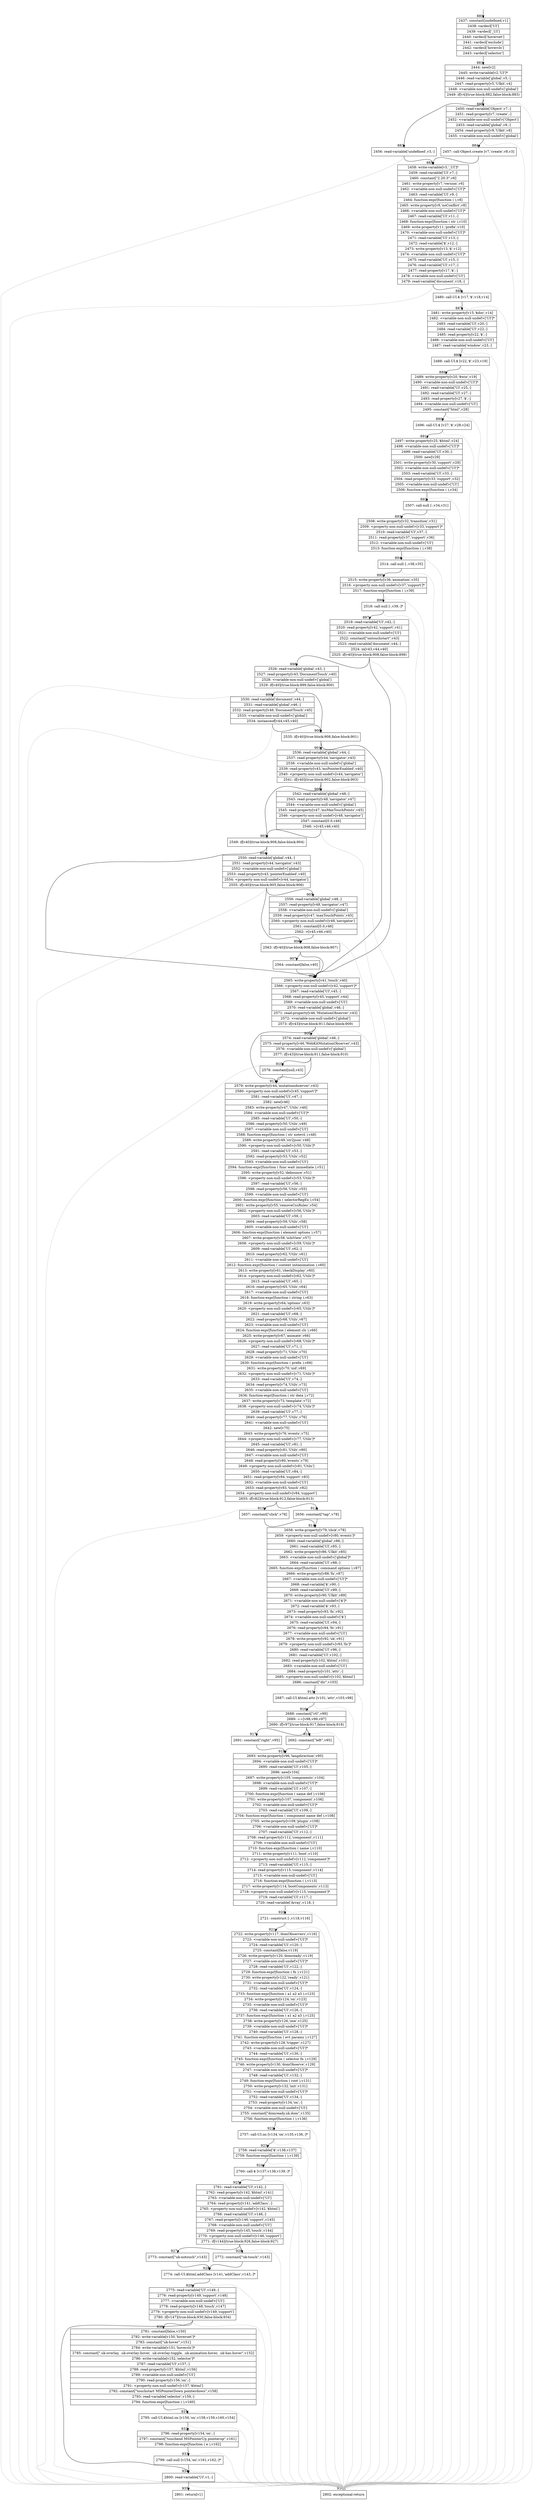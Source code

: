 digraph {
rankdir="TD"
BB_entry5[shape=none,label=""];
BB_entry5 -> BB880 [tailport=s, headport=n, headlabel="    880"]
BB880 [shape=record label="{2437: constant[undefined,v1]|2438: vardecl['UI']|2439: vardecl['_UI']|2440: vardecl['hoverset']|2441: vardecl['exclude']|2442: vardecl['hovercls']|2443: vardecl['selector']}" ] 
BB880 -> BB881 [tailport=s, headport=n, headlabel="      881"]
BB881 [shape=record label="{2444: new[v2]|2445: write-variable[v2,'UI']*|2446: read-variable['global',v5,-]|2447: read-property[v5,'UIkit',v4]|2448: \<variable-non-null-undef\>['global']|2449: if[v4](true-block:882,false-block:883)}" ] 
BB881 -> BB882 [tailport=s, headport=n, headlabel="      882"]
BB881 -> BB883 [tailport=s, headport=n, headlabel="      883"]
BB881 -> BB936 [tailport=s, headport=n, color=gray, headlabel="      936"]
BB882 [shape=record label="{2450: read-variable['Object',v7,-]|2451: read-property[v7,'create',-]|2452: \<variable-non-null-undef\>['Object']|2453: read-variable['global',v9,-]|2454: read-property[v9,'UIkit',v8]|2455: \<variable-non-null-undef\>['global']}" ] 
BB882 -> BB884 [tailport=s, headport=n, headlabel="      884"]
BB882 -> BB936 [tailport=s, headport=n, color=gray]
BB883 [shape=record label="{2456: read-variable['undefined',v3,-]}" ] 
BB883 -> BB885 [tailport=s, headport=n, headlabel="      885"]
BB883 -> BB936 [tailport=s, headport=n, color=gray]
BB884 [shape=record label="{2457: call-Object.create [v7,'create',v8,v3]}" ] 
BB884 -> BB885 [tailport=s, headport=n]
BB884 -> BB936 [tailport=s, headport=n, color=gray]
BB885 [shape=record label="{2458: write-variable[v3,'_UI']*|2459: read-variable['UI',v7,-]|2460: constant[\"2.20.3\",v6]|2461: write-property[v7,'version',v6]|2462: \<variable-non-null-undef\>['UI']*|2463: read-variable['UI',v9,-]|2464: function-expr[function ( ),v8]|2465: write-property[v9,'noConflict',v8]|2466: \<variable-non-null-undef\>['UI']*|2467: read-variable['UI',v11,-]|2468: function-expr[function ( str ),v10]|2469: write-property[v11,'prefix',v10]|2470: \<variable-non-null-undef\>['UI']*|2471: read-variable['UI',v13,-]|2472: read-variable['$',v12,-]|2473: write-property[v13,'$',v12]|2474: \<variable-non-null-undef\>['UI']*|2475: read-variable['UI',v15,-]|2476: read-variable['UI',v17,-]|2477: read-property[v17,'$',-]|2478: \<variable-non-null-undef\>['UI']|2479: read-variable['document',v18,-]}" ] 
BB885 -> BB886 [tailport=s, headport=n, headlabel="      886"]
BB885 -> BB936 [tailport=s, headport=n, color=gray]
BB886 [shape=record label="{2480: call-UI.$ [v17,'$',v18,v14]}" ] 
BB886 -> BB887 [tailport=s, headport=n, headlabel="      887"]
BB886 -> BB936 [tailport=s, headport=n, color=gray]
BB887 [shape=record label="{2481: write-property[v15,'$doc',v14]|2482: \<variable-non-null-undef\>['UI']*|2483: read-variable['UI',v20,-]|2484: read-variable['UI',v22,-]|2485: read-property[v22,'$',-]|2486: \<variable-non-null-undef\>['UI']|2487: read-variable['window',v23,-]}" ] 
BB887 -> BB888 [tailport=s, headport=n, headlabel="      888"]
BB887 -> BB936 [tailport=s, headport=n, color=gray]
BB888 [shape=record label="{2488: call-UI.$ [v22,'$',v23,v19]}" ] 
BB888 -> BB889 [tailport=s, headport=n, headlabel="      889"]
BB888 -> BB936 [tailport=s, headport=n, color=gray]
BB889 [shape=record label="{2489: write-property[v20,'$win',v19]|2490: \<variable-non-null-undef\>['UI']*|2491: read-variable['UI',v25,-]|2492: read-variable['UI',v27,-]|2493: read-property[v27,'$',-]|2494: \<variable-non-null-undef\>['UI']|2495: constant[\"html\",v28]}" ] 
BB889 -> BB890 [tailport=s, headport=n, headlabel="      890"]
BB889 -> BB936 [tailport=s, headport=n, color=gray]
BB890 [shape=record label="{2496: call-UI.$ [v27,'$',v28,v24]}" ] 
BB890 -> BB891 [tailport=s, headport=n, headlabel="      891"]
BB890 -> BB936 [tailport=s, headport=n, color=gray]
BB891 [shape=record label="{2497: write-property[v25,'$html',v24]|2498: \<variable-non-null-undef\>['UI']*|2499: read-variable['UI',v30,-]|2500: new[v29]|2501: write-property[v30,'support',v29]|2502: \<variable-non-null-undef\>['UI']*|2503: read-variable['UI',v33,-]|2504: read-property[v33,'support',v32]|2505: \<variable-non-null-undef\>['UI']|2506: function-expr[function ( ),v34]}" ] 
BB891 -> BB892 [tailport=s, headport=n, headlabel="      892"]
BB891 -> BB936 [tailport=s, headport=n, color=gray]
BB892 [shape=record label="{2507: call-null [-,v34,v31]}" ] 
BB892 -> BB893 [tailport=s, headport=n, headlabel="      893"]
BB892 -> BB936 [tailport=s, headport=n, color=gray]
BB893 [shape=record label="{2508: write-property[v32,'transition',v31]|2509: \<property-non-null-undef\>[v33,'support']*|2510: read-variable['UI',v37,-]|2511: read-property[v37,'support',v36]|2512: \<variable-non-null-undef\>['UI']|2513: function-expr[function ( ),v38]}" ] 
BB893 -> BB894 [tailport=s, headport=n, headlabel="      894"]
BB893 -> BB936 [tailport=s, headport=n, color=gray]
BB894 [shape=record label="{2514: call-null [-,v38,v35]}" ] 
BB894 -> BB895 [tailport=s, headport=n, headlabel="      895"]
BB894 -> BB936 [tailport=s, headport=n, color=gray]
BB895 [shape=record label="{2515: write-property[v36,'animation',v35]|2516: \<property-non-null-undef\>[v37,'support']*|2517: function-expr[function ( ),v39]}" ] 
BB895 -> BB896 [tailport=s, headport=n, headlabel="      896"]
BB895 -> BB936 [tailport=s, headport=n, color=gray]
BB896 [shape=record label="{2518: call-null [-,v39,-]*}" ] 
BB896 -> BB897 [tailport=s, headport=n, headlabel="      897"]
BB896 -> BB936 [tailport=s, headport=n, color=gray]
BB897 [shape=record label="{2519: read-variable['UI',v42,-]|2520: read-property[v42,'support',v41]|2521: \<variable-non-null-undef\>['UI']|2522: constant[\"ontouchstart\",v43]|2523: read-variable['document',v44,-]|2524: in[v43,v44,v40]|2525: if[v40](true-block:908,false-block:898)}" ] 
BB897 -> BB908 [tailport=s, headport=n, headlabel="      908"]
BB897 -> BB898 [tailport=s, headport=n, headlabel="      898"]
BB897 -> BB936 [tailport=s, headport=n, color=gray]
BB898 [shape=record label="{2526: read-variable['global',v43,-]|2527: read-property[v43,'DocumentTouch',v40]|2528: \<variable-non-null-undef\>['global']|2529: if[v40](true-block:899,false-block:900)}" ] 
BB898 -> BB900 [tailport=s, headport=n, headlabel="      900"]
BB898 -> BB899 [tailport=s, headport=n, headlabel="      899"]
BB898 -> BB936 [tailport=s, headport=n, color=gray]
BB899 [shape=record label="{2530: read-variable['document',v44,-]|2531: read-variable['global',v46,-]|2532: read-property[v46,'DocumentTouch',v45]|2533: \<variable-non-null-undef\>['global']|2534: instanceof[v44,v45,v40]}" ] 
BB899 -> BB900 [tailport=s, headport=n]
BB899 -> BB936 [tailport=s, headport=n, color=gray]
BB900 [shape=record label="{2535: if[v40](true-block:908,false-block:901)}" ] 
BB900 -> BB908 [tailport=s, headport=n]
BB900 -> BB901 [tailport=s, headport=n, headlabel="      901"]
BB901 [shape=record label="{2536: read-variable['global',v44,-]|2537: read-property[v44,'navigator',v43]|2538: \<variable-non-null-undef\>['global']|2539: read-property[v43,'msPointerEnabled',v40]|2540: \<property-non-null-undef\>[v44,'navigator']|2541: if[v40](true-block:902,false-block:903)}" ] 
BB901 -> BB903 [tailport=s, headport=n, headlabel="      903"]
BB901 -> BB902 [tailport=s, headport=n, headlabel="      902"]
BB901 -> BB936 [tailport=s, headport=n, color=gray]
BB902 [shape=record label="{2542: read-variable['global',v48,-]|2543: read-property[v48,'navigator',v47]|2544: \<variable-non-null-undef\>['global']|2545: read-property[v47,'msMaxTouchPoints',v45]|2546: \<property-non-null-undef\>[v48,'navigator']|2547: constant[0.0,v46]|2548: \>[v45,v46,v40]}" ] 
BB902 -> BB903 [tailport=s, headport=n]
BB902 -> BB936 [tailport=s, headport=n, color=gray]
BB903 [shape=record label="{2549: if[v40](true-block:908,false-block:904)}" ] 
BB903 -> BB908 [tailport=s, headport=n]
BB903 -> BB904 [tailport=s, headport=n, headlabel="      904"]
BB904 [shape=record label="{2550: read-variable['global',v44,-]|2551: read-property[v44,'navigator',v43]|2552: \<variable-non-null-undef\>['global']|2553: read-property[v43,'pointerEnabled',v40]|2554: \<property-non-null-undef\>[v44,'navigator']|2555: if[v40](true-block:905,false-block:906)}" ] 
BB904 -> BB906 [tailport=s, headport=n, headlabel="      906"]
BB904 -> BB905 [tailport=s, headport=n, headlabel="      905"]
BB904 -> BB936 [tailport=s, headport=n, color=gray]
BB905 [shape=record label="{2556: read-variable['global',v48,-]|2557: read-property[v48,'navigator',v47]|2558: \<variable-non-null-undef\>['global']|2559: read-property[v47,'maxTouchPoints',v45]|2560: \<property-non-null-undef\>[v48,'navigator']|2561: constant[0.0,v46]|2562: \>[v45,v46,v40]}" ] 
BB905 -> BB906 [tailport=s, headport=n]
BB905 -> BB936 [tailport=s, headport=n, color=gray]
BB906 [shape=record label="{2563: if[v40](true-block:908,false-block:907)}" ] 
BB906 -> BB908 [tailport=s, headport=n]
BB906 -> BB907 [tailport=s, headport=n, headlabel="      907"]
BB907 [shape=record label="{2564: constant[false,v40]}" ] 
BB907 -> BB908 [tailport=s, headport=n]
BB908 [shape=record label="{2565: write-property[v41,'touch',v40]|2566: \<property-non-null-undef\>[v42,'support']*|2567: read-variable['UI',v45,-]|2568: read-property[v45,'support',v44]|2569: \<variable-non-null-undef\>['UI']|2570: read-variable['global',v46,-]|2571: read-property[v46,'MutationObserver',v43]|2572: \<variable-non-null-undef\>['global']|2573: if[v43](true-block:911,false-block:909)}" ] 
BB908 -> BB911 [tailport=s, headport=n, headlabel="      911"]
BB908 -> BB909 [tailport=s, headport=n, headlabel="      909"]
BB908 -> BB936 [tailport=s, headport=n, color=gray]
BB909 [shape=record label="{2574: read-variable['global',v46,-]|2575: read-property[v46,'WebKitMutationObserver',v43]|2576: \<variable-non-null-undef\>['global']|2577: if[v43](true-block:911,false-block:910)}" ] 
BB909 -> BB911 [tailport=s, headport=n]
BB909 -> BB910 [tailport=s, headport=n, headlabel="      910"]
BB909 -> BB936 [tailport=s, headport=n, color=gray]
BB910 [shape=record label="{2578: constant[null,v43]}" ] 
BB910 -> BB911 [tailport=s, headport=n]
BB911 [shape=record label="{2579: write-property[v44,'mutationobserver',v43]|2580: \<property-non-null-undef\>[v45,'support']*|2581: read-variable['UI',v47,-]|2582: new[v46]|2583: write-property[v47,'Utils',v46]|2584: \<variable-non-null-undef\>['UI']*|2585: read-variable['UI',v50,-]|2586: read-property[v50,'Utils',v49]|2587: \<variable-non-null-undef\>['UI']|2588: function-expr[function ( str notevil ),v48]|2589: write-property[v49,'str2json',v48]|2590: \<property-non-null-undef\>[v50,'Utils']*|2591: read-variable['UI',v53,-]|2592: read-property[v53,'Utils',v52]|2593: \<variable-non-null-undef\>['UI']|2594: function-expr[function ( func wait immediate ),v51]|2595: write-property[v52,'debounce',v51]|2596: \<property-non-null-undef\>[v53,'Utils']*|2597: read-variable['UI',v56,-]|2598: read-property[v56,'Utils',v55]|2599: \<variable-non-null-undef\>['UI']|2600: function-expr[function ( selectorRegEx ),v54]|2601: write-property[v55,'removeCssRules',v54]|2602: \<property-non-null-undef\>[v56,'Utils']*|2603: read-variable['UI',v59,-]|2604: read-property[v59,'Utils',v58]|2605: \<variable-non-null-undef\>['UI']|2606: function-expr[function ( element options ),v57]|2607: write-property[v58,'isInView',v57]|2608: \<property-non-null-undef\>[v59,'Utils']*|2609: read-variable['UI',v62,-]|2610: read-property[v62,'Utils',v61]|2611: \<variable-non-null-undef\>['UI']|2612: function-expr[function ( context initanimation ),v60]|2613: write-property[v61,'checkDisplay',v60]|2614: \<property-non-null-undef\>[v62,'Utils']*|2615: read-variable['UI',v65,-]|2616: read-property[v65,'Utils',v64]|2617: \<variable-non-null-undef\>['UI']|2618: function-expr[function ( string ),v63]|2619: write-property[v64,'options',v63]|2620: \<property-non-null-undef\>[v65,'Utils']*|2621: read-variable['UI',v68,-]|2622: read-property[v68,'Utils',v67]|2623: \<variable-non-null-undef\>['UI']|2624: function-expr[function ( element cls ),v66]|2625: write-property[v67,'animate',v66]|2626: \<property-non-null-undef\>[v68,'Utils']*|2627: read-variable['UI',v71,-]|2628: read-property[v71,'Utils',v70]|2629: \<variable-non-null-undef\>['UI']|2630: function-expr[function ( prefix ),v69]|2631: write-property[v70,'uid',v69]|2632: \<property-non-null-undef\>[v71,'Utils']*|2633: read-variable['UI',v74,-]|2634: read-property[v74,'Utils',v73]|2635: \<variable-non-null-undef\>['UI']|2636: function-expr[function ( str data ),v72]|2637: write-property[v73,'template',v72]|2638: \<property-non-null-undef\>[v74,'Utils']*|2639: read-variable['UI',v77,-]|2640: read-property[v77,'Utils',v76]|2641: \<variable-non-null-undef\>['UI']|2642: new[v75]|2643: write-property[v76,'events',v75]|2644: \<property-non-null-undef\>[v77,'Utils']*|2645: read-variable['UI',v81,-]|2646: read-property[v81,'Utils',v80]|2647: \<variable-non-null-undef\>['UI']|2648: read-property[v80,'events',v79]|2649: \<property-non-null-undef\>[v81,'Utils']|2650: read-variable['UI',v84,-]|2651: read-property[v84,'support',v83]|2652: \<variable-non-null-undef\>['UI']|2653: read-property[v83,'touch',v82]|2654: \<property-non-null-undef\>[v84,'support']|2655: if[v82](true-block:912,false-block:913)}" ] 
BB911 -> BB912 [tailport=s, headport=n, headlabel="      912"]
BB911 -> BB913 [tailport=s, headport=n, headlabel="      913"]
BB911 -> BB936 [tailport=s, headport=n, color=gray]
BB912 [shape=record label="{2656: constant[\"tap\",v78]}" ] 
BB912 -> BB914 [tailport=s, headport=n, headlabel="      914"]
BB913 [shape=record label="{2657: constant[\"click\",v78]}" ] 
BB913 -> BB914 [tailport=s, headport=n]
BB914 [shape=record label="{2658: write-property[v79,'click',v78]|2659: \<property-non-null-undef\>[v80,'events']*|2660: read-variable['global',v86,-]|2661: read-variable['UI',v85,-]|2662: write-property[v86,'UIkit',v85]|2663: \<variable-non-null-undef\>['global']*|2664: read-variable['UI',v88,-]|2665: function-expr[function ( command options ),v87]|2666: write-property[v88,'fn',v87]|2667: \<variable-non-null-undef\>['UI']*|2668: read-variable['$',v90,-]|2669: read-variable['UI',v89,-]|2670: write-property[v90,'UIkit',v89]|2671: \<variable-non-null-undef\>['$']*|2672: read-variable['$',v93,-]|2673: read-property[v93,'fn',v92]|2674: \<variable-non-null-undef\>['$']|2675: read-variable['UI',v94,-]|2676: read-property[v94,'fn',v91]|2677: \<variable-non-null-undef\>['UI']|2678: write-property[v92,'uk',v91]|2679: \<property-non-null-undef\>[v93,'fn']*|2680: read-variable['UI',v96,-]|2681: read-variable['UI',v102,-]|2682: read-property[v102,'$html',v101]|2683: \<variable-non-null-undef\>['UI']|2684: read-property[v101,'attr',-]|2685: \<property-non-null-undef\>[v102,'$html']|2686: constant[\"dir\",v103]}" ] 
BB914 -> BB915 [tailport=s, headport=n, headlabel="      915"]
BB914 -> BB936 [tailport=s, headport=n, color=gray]
BB915 [shape=record label="{2687: call-UI.$html.attr [v101,'attr',v103,v98]}" ] 
BB915 -> BB916 [tailport=s, headport=n, headlabel="      916"]
BB915 -> BB936 [tailport=s, headport=n, color=gray]
BB916 [shape=record label="{2688: constant[\"rtl\",v99]|2689: ==[v98,v99,v97]|2690: if[v97](true-block:917,false-block:918)}" ] 
BB916 -> BB917 [tailport=s, headport=n, headlabel="      917"]
BB916 -> BB918 [tailport=s, headport=n, headlabel="      918"]
BB916 -> BB936 [tailport=s, headport=n, color=gray]
BB917 [shape=record label="{2691: constant[\"right\",v95]}" ] 
BB917 -> BB919 [tailport=s, headport=n, headlabel="      919"]
BB918 [shape=record label="{2692: constant[\"left\",v95]}" ] 
BB918 -> BB919 [tailport=s, headport=n]
BB919 [shape=record label="{2693: write-property[v96,'langdirection',v95]|2694: \<variable-non-null-undef\>['UI']*|2695: read-variable['UI',v105,-]|2696: new[v104]|2697: write-property[v105,'components',v104]|2698: \<variable-non-null-undef\>['UI']*|2699: read-variable['UI',v107,-]|2700: function-expr[function ( name def ),v106]|2701: write-property[v107,'component',v106]|2702: \<variable-non-null-undef\>['UI']*|2703: read-variable['UI',v109,-]|2704: function-expr[function ( component name def ),v108]|2705: write-property[v109,'plugin',v108]|2706: \<variable-non-null-undef\>['UI']*|2707: read-variable['UI',v112,-]|2708: read-property[v112,'component',v111]|2709: \<variable-non-null-undef\>['UI']|2710: function-expr[function ( name ),v110]|2711: write-property[v111,'boot',v110]|2712: \<property-non-null-undef\>[v112,'component']*|2713: read-variable['UI',v115,-]|2714: read-property[v115,'component',v114]|2715: \<variable-non-null-undef\>['UI']|2716: function-expr[function ( ),v113]|2717: write-property[v114,'bootComponents',v113]|2718: \<property-non-null-undef\>[v115,'component']*|2719: read-variable['UI',v117,-]|2720: read-variable['Array',v118,-]}" ] 
BB919 -> BB920 [tailport=s, headport=n, headlabel="      920"]
BB919 -> BB936 [tailport=s, headport=n, color=gray]
BB920 [shape=record label="{2721: construct [-,v118,v116]}" ] 
BB920 -> BB921 [tailport=s, headport=n, headlabel="      921"]
BB920 -> BB936 [tailport=s, headport=n, color=gray]
BB921 [shape=record label="{2722: write-property[v117,'domObservers',v116]|2723: \<variable-non-null-undef\>['UI']*|2724: read-variable['UI',v120,-]|2725: constant[false,v119]|2726: write-property[v120,'domready',v119]|2727: \<variable-non-null-undef\>['UI']*|2728: read-variable['UI',v122,-]|2729: function-expr[function ( fn ),v121]|2730: write-property[v122,'ready',v121]|2731: \<variable-non-null-undef\>['UI']*|2732: read-variable['UI',v124,-]|2733: function-expr[function ( a1 a2 a3 ),v123]|2734: write-property[v124,'on',v123]|2735: \<variable-non-null-undef\>['UI']*|2736: read-variable['UI',v126,-]|2737: function-expr[function ( a1 a2 a3 ),v125]|2738: write-property[v126,'one',v125]|2739: \<variable-non-null-undef\>['UI']*|2740: read-variable['UI',v128,-]|2741: function-expr[function ( evt params ),v127]|2742: write-property[v128,'trigger',v127]|2743: \<variable-non-null-undef\>['UI']*|2744: read-variable['UI',v130,-]|2745: function-expr[function ( selector fn ),v129]|2746: write-property[v130,'domObserve',v129]|2747: \<variable-non-null-undef\>['UI']*|2748: read-variable['UI',v132,-]|2749: function-expr[function ( root ),v131]|2750: write-property[v132,'init',v131]|2751: \<variable-non-null-undef\>['UI']*|2752: read-variable['UI',v134,-]|2753: read-property[v134,'on',-]|2754: \<variable-non-null-undef\>['UI']|2755: constant[\"domready.uk.dom\",v135]|2756: function-expr[function ( ),v136]}" ] 
BB921 -> BB922 [tailport=s, headport=n, headlabel="      922"]
BB921 -> BB936 [tailport=s, headport=n, color=gray]
BB922 [shape=record label="{2757: call-UI.on [v134,'on',v135,v136,-]*}" ] 
BB922 -> BB923 [tailport=s, headport=n, headlabel="      923"]
BB922 -> BB936 [tailport=s, headport=n, color=gray]
BB923 [shape=record label="{2758: read-variable['$',v138,v137]|2759: function-expr[function ( ),v139]}" ] 
BB923 -> BB924 [tailport=s, headport=n, headlabel="      924"]
BB923 -> BB936 [tailport=s, headport=n, color=gray]
BB924 [shape=record label="{2760: call-$ [v137,v138,v139,-]*}" ] 
BB924 -> BB925 [tailport=s, headport=n, headlabel="      925"]
BB924 -> BB936 [tailport=s, headport=n, color=gray]
BB925 [shape=record label="{2761: read-variable['UI',v142,-]|2762: read-property[v142,'$html',v141]|2763: \<variable-non-null-undef\>['UI']|2764: read-property[v141,'addClass',-]|2765: \<property-non-null-undef\>[v142,'$html']|2766: read-variable['UI',v146,-]|2767: read-property[v146,'support',v145]|2768: \<variable-non-null-undef\>['UI']|2769: read-property[v145,'touch',v144]|2770: \<property-non-null-undef\>[v146,'support']|2771: if[v144](true-block:926,false-block:927)}" ] 
BB925 -> BB926 [tailport=s, headport=n, headlabel="      926"]
BB925 -> BB927 [tailport=s, headport=n, headlabel="      927"]
BB925 -> BB936 [tailport=s, headport=n, color=gray]
BB926 [shape=record label="{2772: constant[\"uk-touch\",v143]}" ] 
BB926 -> BB928 [tailport=s, headport=n, headlabel="      928"]
BB927 [shape=record label="{2773: constant[\"uk-notouch\",v143]}" ] 
BB927 -> BB928 [tailport=s, headport=n]
BB928 [shape=record label="{2774: call-UI.$html.addClass [v141,'addClass',v143,-]*}" ] 
BB928 -> BB929 [tailport=s, headport=n, headlabel="      929"]
BB928 -> BB936 [tailport=s, headport=n, color=gray]
BB929 [shape=record label="{2775: read-variable['UI',v149,-]|2776: read-property[v149,'support',v148]|2777: \<variable-non-null-undef\>['UI']|2778: read-property[v148,'touch',v147]|2779: \<property-non-null-undef\>[v149,'support']|2780: if[v147](true-block:930,false-block:934)}" ] 
BB929 -> BB930 [tailport=s, headport=n, headlabel="      930"]
BB929 -> BB934 [tailport=s, headport=n, headlabel="      934"]
BB929 -> BB936 [tailport=s, headport=n, color=gray]
BB930 [shape=record label="{2781: constant[false,v150]|2782: write-variable[v150,'hoverset']*|2783: constant[\"uk-hover\",v151]|2784: write-variable[v151,'hovercls']*|2785: constant[\".uk-overlay, .uk-overlay-hover, .uk-overlay-toggle, .uk-animation-hover, .uk-has-hover\",v152]|2786: write-variable[v152,'selector']*|2787: read-variable['UI',v157,-]|2788: read-property[v157,'$html',v156]|2789: \<variable-non-null-undef\>['UI']|2790: read-property[v156,'on',-]|2791: \<property-non-null-undef\>[v157,'$html']|2792: constant[\"touchstart MSPointerDown pointerdown\",v158]|2793: read-variable['selector',v159,-]|2794: function-expr[function ( ),v160]}" ] 
BB930 -> BB931 [tailport=s, headport=n, headlabel="      931"]
BB930 -> BB936 [tailport=s, headport=n, color=gray]
BB931 [shape=record label="{2795: call-UI.$html.on [v156,'on',v158,v159,v160,v154]}" ] 
BB931 -> BB932 [tailport=s, headport=n, headlabel="      932"]
BB931 -> BB936 [tailport=s, headport=n, color=gray]
BB932 [shape=record label="{2796: read-property[v154,'on',-]|2797: constant[\"touchend MSPointerUp pointerup\",v161]|2798: function-expr[function ( e ),v162]}" ] 
BB932 -> BB933 [tailport=s, headport=n, headlabel="      933"]
BB932 -> BB936 [tailport=s, headport=n, color=gray]
BB933 [shape=record label="{2799: call-null [v154,'on',v161,v162,-]*}" ] 
BB933 -> BB934 [tailport=s, headport=n]
BB933 -> BB936 [tailport=s, headport=n, color=gray]
BB934 [shape=record label="{2800: read-variable['UI',v1,-]}" ] 
BB934 -> BB935 [tailport=s, headport=n, headlabel="      935"]
BB934 -> BB936 [tailport=s, headport=n, color=gray]
BB935 [shape=record label="{2801: return[v1]}" ] 
BB936 [shape=record label="{2802: exceptional-return}" ] 
//#$~ 716
}
